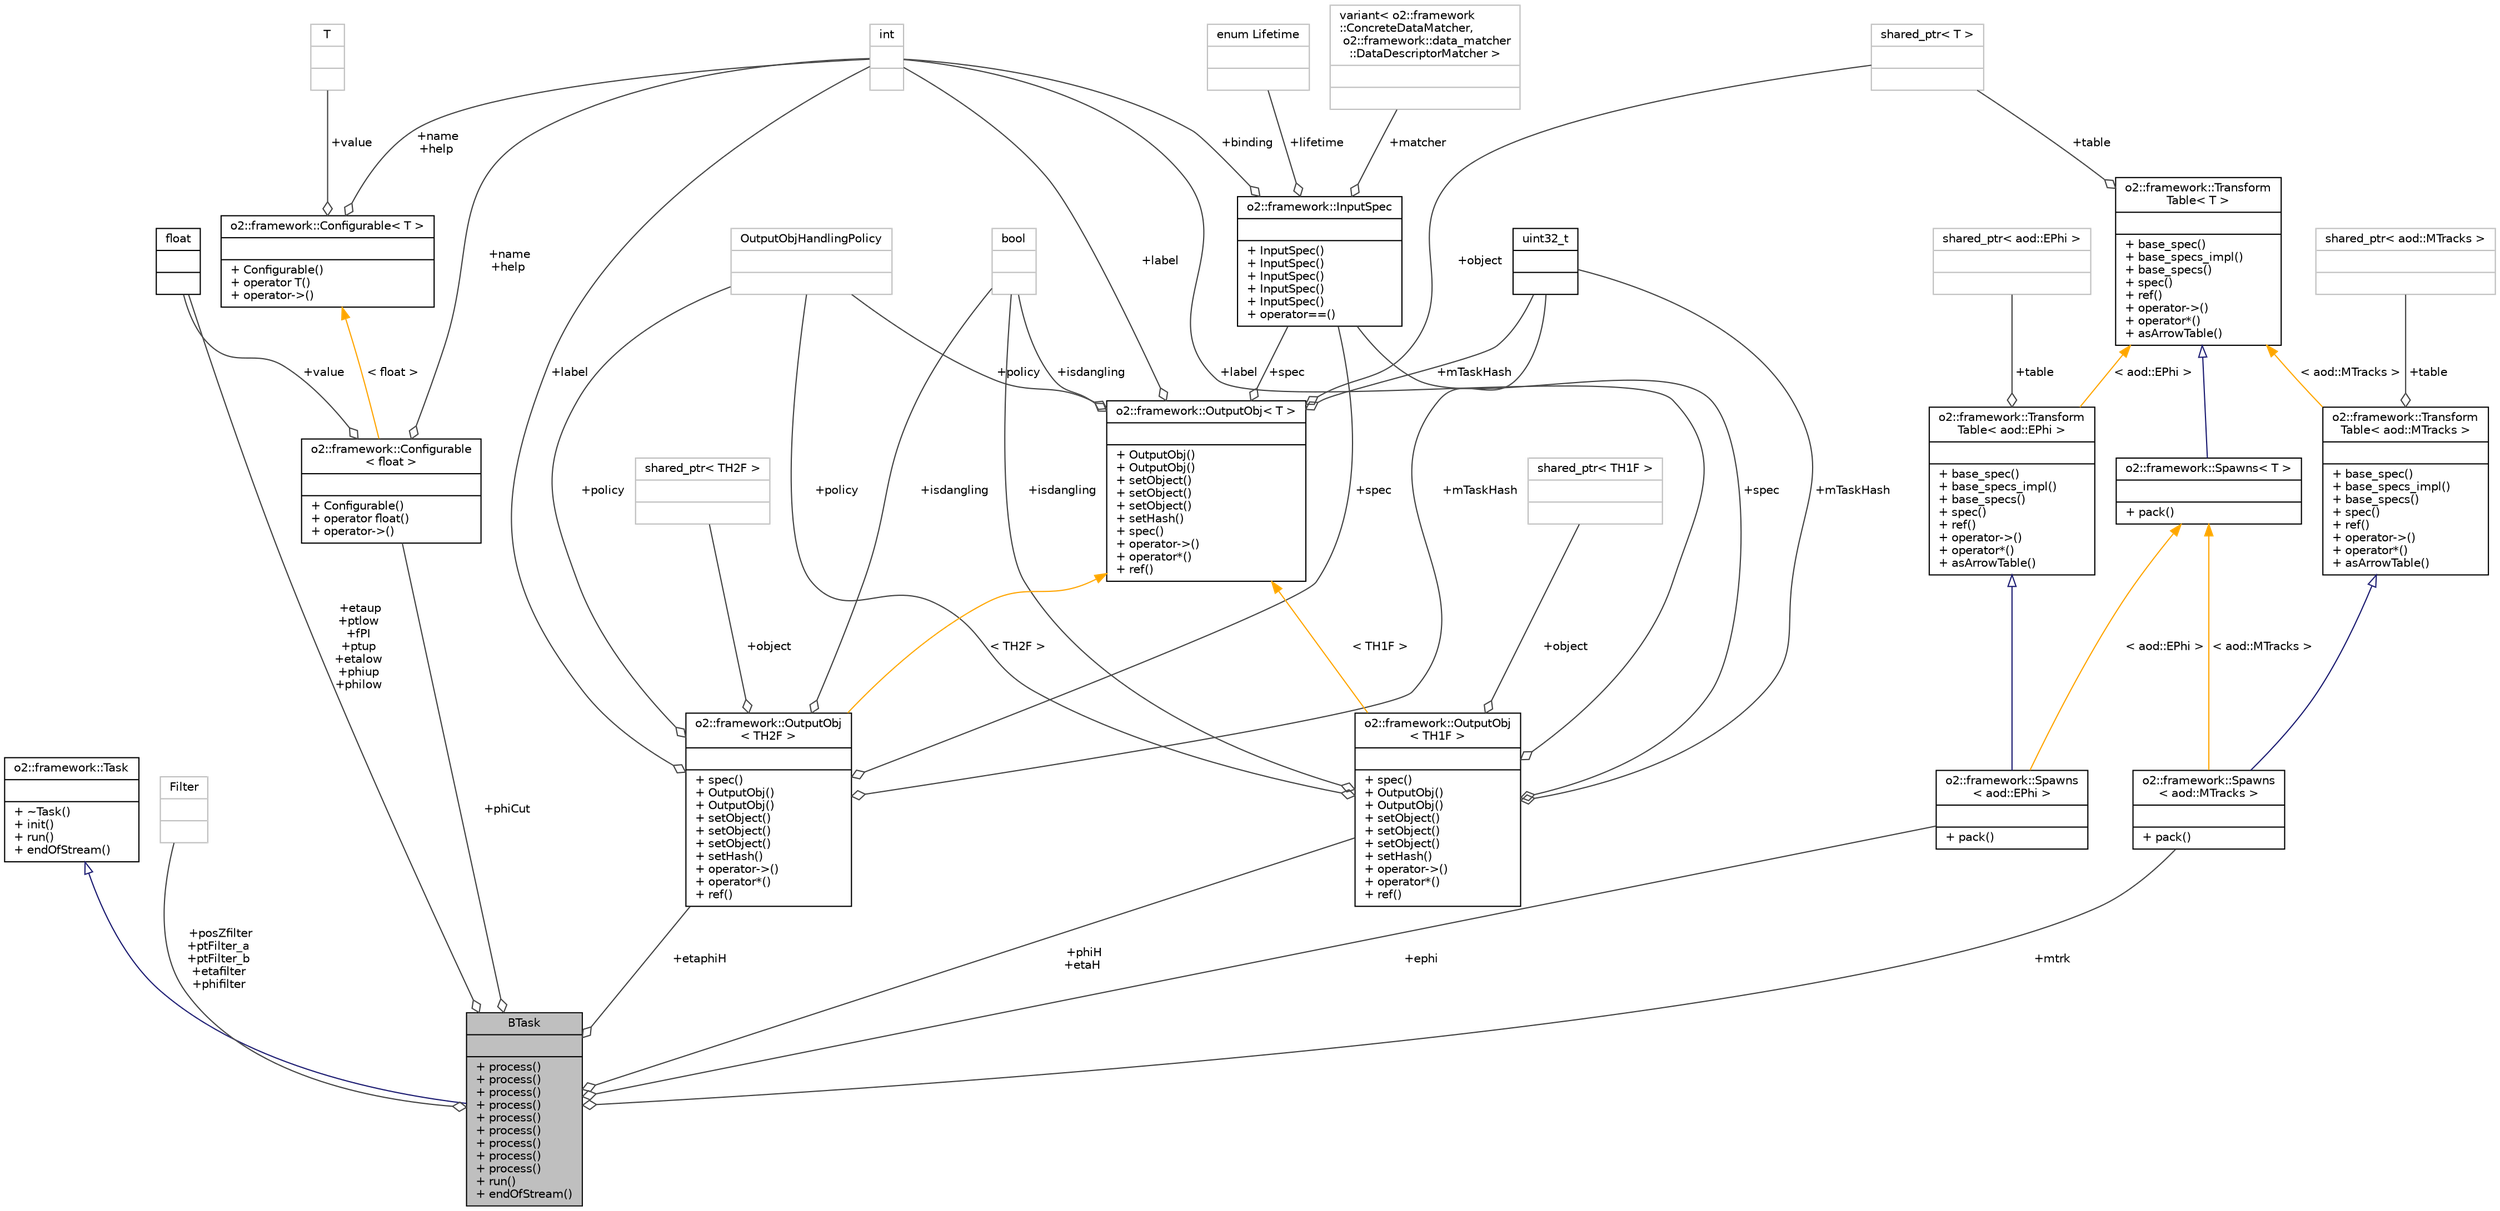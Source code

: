 digraph "BTask"
{
 // INTERACTIVE_SVG=YES
  bgcolor="transparent";
  edge [fontname="Helvetica",fontsize="10",labelfontname="Helvetica",labelfontsize="10"];
  node [fontname="Helvetica",fontsize="10",shape=record];
  Node2 [label="{BTask\n||+ process()\l+ process()\l+ process()\l+ process()\l+ process()\l+ process()\l+ process()\l+ process()\l+ process()\l+ run()\l+ endOfStream()\l}",height=0.2,width=0.4,color="black", fillcolor="grey75", style="filled", fontcolor="black"];
  Node3 -> Node2 [dir="back",color="midnightblue",fontsize="10",style="solid",arrowtail="onormal",fontname="Helvetica"];
  Node3 [label="{o2::framework::Task\n||+ ~Task()\l+ init()\l+ run()\l+ endOfStream()\l}",height=0.2,width=0.4,color="black",URL="$de/dac/classo2_1_1framework_1_1Task.html"];
  Node4 -> Node2 [color="grey25",fontsize="10",style="solid",label=" +posZfilter\n+ptFilter_a\n+ptFilter_b\n+etafilter\n+phifilter" ,arrowhead="odiamond",fontname="Helvetica"];
  Node4 [label="{Filter\n||}",height=0.2,width=0.4,color="grey75"];
  Node5 -> Node2 [color="grey25",fontsize="10",style="solid",label=" +etaup\n+ptlow\n+fPI\n+ptup\n+etalow\n+phiup\n+philow" ,arrowhead="odiamond",fontname="Helvetica"];
  Node5 [label="{float\n||}",height=0.2,width=0.4,color="black",URL="$d4/dc3/classfloat.html"];
  Node6 -> Node2 [color="grey25",fontsize="10",style="solid",label=" +phiCut" ,arrowhead="odiamond",fontname="Helvetica"];
  Node6 [label="{o2::framework::Configurable\l\< float \>\n||+ Configurable()\l+ operator float()\l+ operator-\>()\l}",height=0.2,width=0.4,color="black",URL="$d8/d71/structo2_1_1framework_1_1Configurable.html"];
  Node5 -> Node6 [color="grey25",fontsize="10",style="solid",label=" +value" ,arrowhead="odiamond",fontname="Helvetica"];
  Node7 -> Node6 [color="grey25",fontsize="10",style="solid",label=" +name\n+help" ,arrowhead="odiamond",fontname="Helvetica"];
  Node7 [label="{int\n||}",height=0.2,width=0.4,color="grey75"];
  Node8 -> Node6 [dir="back",color="orange",fontsize="10",style="solid",label=" \< float \>" ,fontname="Helvetica"];
  Node8 [label="{o2::framework::Configurable\< T \>\n||+ Configurable()\l+ operator T()\l+ operator-\>()\l}",height=0.2,width=0.4,color="black",URL="$d8/d71/structo2_1_1framework_1_1Configurable.html"];
  Node7 -> Node8 [color="grey25",fontsize="10",style="solid",label=" +name\n+help" ,arrowhead="odiamond",fontname="Helvetica"];
  Node9 -> Node8 [color="grey25",fontsize="10",style="solid",label=" +value" ,arrowhead="odiamond",fontname="Helvetica"];
  Node9 [label="{T\n||}",height=0.2,width=0.4,color="grey75"];
  Node10 -> Node2 [color="grey25",fontsize="10",style="solid",label=" +mtrk" ,arrowhead="odiamond",fontname="Helvetica"];
  Node10 [label="{o2::framework::Spawns\l\< aod::MTracks \>\n||+ pack()\l}",height=0.2,width=0.4,color="black",URL="$d7/d15/structo2_1_1framework_1_1Spawns.html"];
  Node11 -> Node10 [dir="back",color="midnightblue",fontsize="10",style="solid",arrowtail="onormal",fontname="Helvetica"];
  Node11 [label="{o2::framework::Transform\lTable\< aod::MTracks \>\n||+ base_spec()\l+ base_specs_impl()\l+ base_specs()\l+ spec()\l+ ref()\l+ operator-\>()\l+ operator*()\l+ asArrowTable()\l}",height=0.2,width=0.4,color="black",URL="$da/d17/structo2_1_1framework_1_1TransformTable.html"];
  Node12 -> Node11 [color="grey25",fontsize="10",style="solid",label=" +table" ,arrowhead="odiamond",fontname="Helvetica"];
  Node12 [label="{shared_ptr\< aod::MTracks \>\n||}",height=0.2,width=0.4,color="grey75"];
  Node13 -> Node11 [dir="back",color="orange",fontsize="10",style="solid",label=" \< aod::MTracks \>" ,fontname="Helvetica"];
  Node13 [label="{o2::framework::Transform\lTable\< T \>\n||+ base_spec()\l+ base_specs_impl()\l+ base_specs()\l+ spec()\l+ ref()\l+ operator-\>()\l+ operator*()\l+ asArrowTable()\l}",height=0.2,width=0.4,color="black",URL="$da/d17/structo2_1_1framework_1_1TransformTable.html",tooltip="Base template for table transformation declarations. "];
  Node14 -> Node13 [color="grey25",fontsize="10",style="solid",label=" +table" ,arrowhead="odiamond",fontname="Helvetica"];
  Node14 [label="{shared_ptr\< T \>\n||}",height=0.2,width=0.4,color="grey75"];
  Node15 -> Node10 [dir="back",color="orange",fontsize="10",style="solid",label=" \< aod::MTracks \>" ,fontname="Helvetica"];
  Node15 [label="{o2::framework::Spawns\< T \>\n||+ pack()\l}",height=0.2,width=0.4,color="black",URL="$d7/d15/structo2_1_1framework_1_1Spawns.html"];
  Node13 -> Node15 [dir="back",color="midnightblue",fontsize="10",style="solid",arrowtail="onormal",fontname="Helvetica"];
  Node16 -> Node2 [color="grey25",fontsize="10",style="solid",label=" +etaphiH" ,arrowhead="odiamond",fontname="Helvetica"];
  Node16 [label="{o2::framework::OutputObj\l\< TH2F \>\n||+ spec()\l+ OutputObj()\l+ OutputObj()\l+ setObject()\l+ setObject()\l+ setObject()\l+ setHash()\l+ operator-\>()\l+ operator*()\l+ ref()\l}",height=0.2,width=0.4,color="black",URL="$d4/d79/structo2_1_1framework_1_1OutputObj.html"];
  Node17 -> Node16 [color="grey25",fontsize="10",style="solid",label=" +policy" ,arrowhead="odiamond",fontname="Helvetica"];
  Node17 [label="{OutputObjHandlingPolicy\n||}",height=0.2,width=0.4,color="grey75"];
  Node18 -> Node16 [color="grey25",fontsize="10",style="solid",label=" +mTaskHash" ,arrowhead="odiamond",fontname="Helvetica"];
  Node18 [label="{uint32_t\n||}",height=0.2,width=0.4,color="black",URL="$d3/d87/classuint32__t.html"];
  Node7 -> Node16 [color="grey25",fontsize="10",style="solid",label=" +label" ,arrowhead="odiamond",fontname="Helvetica"];
  Node19 -> Node16 [color="grey25",fontsize="10",style="solid",label=" +isdangling" ,arrowhead="odiamond",fontname="Helvetica"];
  Node19 [label="{bool\n||}",height=0.2,width=0.4,color="grey75"];
  Node20 -> Node16 [color="grey25",fontsize="10",style="solid",label=" +spec" ,arrowhead="odiamond",fontname="Helvetica"];
  Node20 [label="{o2::framework::InputSpec\n||+ InputSpec()\l+ InputSpec()\l+ InputSpec()\l+ InputSpec()\l+ InputSpec()\l+ operator==()\l}",height=0.2,width=0.4,color="black",URL="$da/d96/structo2_1_1framework_1_1InputSpec.html"];
  Node21 -> Node20 [color="grey25",fontsize="10",style="solid",label=" +lifetime" ,arrowhead="odiamond",fontname="Helvetica"];
  Node21 [label="{enum Lifetime\n||}",height=0.2,width=0.4,color="grey75"];
  Node22 -> Node20 [color="grey25",fontsize="10",style="solid",label=" +matcher" ,arrowhead="odiamond",fontname="Helvetica"];
  Node22 [label="{variant\< o2::framework\l::ConcreteDataMatcher,\l o2::framework::data_matcher\l::DataDescriptorMatcher \>\n||}",height=0.2,width=0.4,color="grey75"];
  Node7 -> Node20 [color="grey25",fontsize="10",style="solid",label=" +binding" ,arrowhead="odiamond",fontname="Helvetica"];
  Node23 -> Node16 [color="grey25",fontsize="10",style="solid",label=" +object" ,arrowhead="odiamond",fontname="Helvetica"];
  Node23 [label="{shared_ptr\< TH2F \>\n||}",height=0.2,width=0.4,color="grey75"];
  Node24 -> Node16 [dir="back",color="orange",fontsize="10",style="solid",label=" \< TH2F \>" ,fontname="Helvetica"];
  Node24 [label="{o2::framework::OutputObj\< T \>\n||+ OutputObj()\l+ OutputObj()\l+ setObject()\l+ setObject()\l+ setObject()\l+ setHash()\l+ spec()\l+ operator-\>()\l+ operator*()\l+ ref()\l}",height=0.2,width=0.4,color="black",URL="$d4/d79/structo2_1_1framework_1_1OutputObj.html"];
  Node18 -> Node24 [color="grey25",fontsize="10",style="solid",label=" +mTaskHash" ,arrowhead="odiamond",fontname="Helvetica"];
  Node17 -> Node24 [color="grey25",fontsize="10",style="solid",label=" +policy" ,arrowhead="odiamond",fontname="Helvetica"];
  Node7 -> Node24 [color="grey25",fontsize="10",style="solid",label=" +label" ,arrowhead="odiamond",fontname="Helvetica"];
  Node14 -> Node24 [color="grey25",fontsize="10",style="solid",label=" +object" ,arrowhead="odiamond",fontname="Helvetica"];
  Node19 -> Node24 [color="grey25",fontsize="10",style="solid",label=" +isdangling" ,arrowhead="odiamond",fontname="Helvetica"];
  Node20 -> Node24 [color="grey25",fontsize="10",style="solid",label=" +spec" ,arrowhead="odiamond",fontname="Helvetica"];
  Node25 -> Node2 [color="grey25",fontsize="10",style="solid",label=" +ephi" ,arrowhead="odiamond",fontname="Helvetica"];
  Node25 [label="{o2::framework::Spawns\l\< aod::EPhi \>\n||+ pack()\l}",height=0.2,width=0.4,color="black",URL="$d7/d15/structo2_1_1framework_1_1Spawns.html"];
  Node26 -> Node25 [dir="back",color="midnightblue",fontsize="10",style="solid",arrowtail="onormal",fontname="Helvetica"];
  Node26 [label="{o2::framework::Transform\lTable\< aod::EPhi \>\n||+ base_spec()\l+ base_specs_impl()\l+ base_specs()\l+ spec()\l+ ref()\l+ operator-\>()\l+ operator*()\l+ asArrowTable()\l}",height=0.2,width=0.4,color="black",URL="$da/d17/structo2_1_1framework_1_1TransformTable.html"];
  Node27 -> Node26 [color="grey25",fontsize="10",style="solid",label=" +table" ,arrowhead="odiamond",fontname="Helvetica"];
  Node27 [label="{shared_ptr\< aod::EPhi \>\n||}",height=0.2,width=0.4,color="grey75"];
  Node13 -> Node26 [dir="back",color="orange",fontsize="10",style="solid",label=" \< aod::EPhi \>" ,fontname="Helvetica"];
  Node15 -> Node25 [dir="back",color="orange",fontsize="10",style="solid",label=" \< aod::EPhi \>" ,fontname="Helvetica"];
  Node28 -> Node2 [color="grey25",fontsize="10",style="solid",label=" +phiH\n+etaH" ,arrowhead="odiamond",fontname="Helvetica"];
  Node28 [label="{o2::framework::OutputObj\l\< TH1F \>\n||+ spec()\l+ OutputObj()\l+ OutputObj()\l+ setObject()\l+ setObject()\l+ setObject()\l+ setHash()\l+ operator-\>()\l+ operator*()\l+ ref()\l}",height=0.2,width=0.4,color="black",URL="$d4/d79/structo2_1_1framework_1_1OutputObj.html"];
  Node17 -> Node28 [color="grey25",fontsize="10",style="solid",label=" +policy" ,arrowhead="odiamond",fontname="Helvetica"];
  Node18 -> Node28 [color="grey25",fontsize="10",style="solid",label=" +mTaskHash" ,arrowhead="odiamond",fontname="Helvetica"];
  Node7 -> Node28 [color="grey25",fontsize="10",style="solid",label=" +label" ,arrowhead="odiamond",fontname="Helvetica"];
  Node19 -> Node28 [color="grey25",fontsize="10",style="solid",label=" +isdangling" ,arrowhead="odiamond",fontname="Helvetica"];
  Node20 -> Node28 [color="grey25",fontsize="10",style="solid",label=" +spec" ,arrowhead="odiamond",fontname="Helvetica"];
  Node29 -> Node28 [color="grey25",fontsize="10",style="solid",label=" +object" ,arrowhead="odiamond",fontname="Helvetica"];
  Node29 [label="{shared_ptr\< TH1F \>\n||}",height=0.2,width=0.4,color="grey75"];
  Node24 -> Node28 [dir="back",color="orange",fontsize="10",style="solid",label=" \< TH1F \>" ,fontname="Helvetica"];
}

